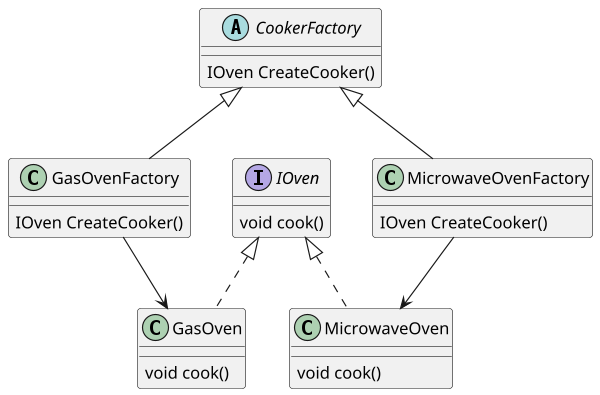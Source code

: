 @startuml Factory
scale 600*600

abstract class CookerFactory{
    IOven CreateCooker()
}

class GasOvenFactory{
    IOven CreateCooker()
}
class MicrowaveOvenFactory{
    IOven CreateCooker()
}
interface IOven {
    void cook()
}
class MicrowaveOven{
    void cook()
}
class GasOven{
    void cook()
}
CookerFactory <|-- GasOvenFactory
CookerFactory <|-- MicrowaveOvenFactory
IOven <|.. MicrowaveOven
IOven <|.. GasOven
GasOvenFactory --> GasOven
MicrowaveOvenFactory --> MicrowaveOven
@enduml